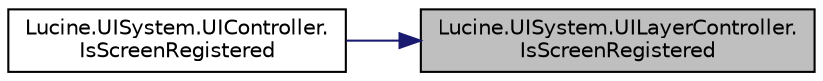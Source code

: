 digraph "Lucine.UISystem.UILayerController.IsScreenRegistered"
{
 // LATEX_PDF_SIZE
  edge [fontname="Helvetica",fontsize="10",labelfontname="Helvetica",labelfontsize="10"];
  node [fontname="Helvetica",fontsize="10",shape=record];
  rankdir="RL";
  Node1 [label="Lucine.UISystem.UILayerController.\lIsScreenRegistered",height=0.2,width=0.4,color="black", fillcolor="grey75", style="filled", fontcolor="black",tooltip="This function may be used to know if a screen is registred"];
  Node1 -> Node2 [dir="back",color="midnightblue",fontsize="10",style="solid",fontname="Helvetica"];
  Node2 [label="Lucine.UISystem.UIController.\lIsScreenRegistered",height=0.2,width=0.4,color="black", fillcolor="white", style="filled",URL="$class_lucine_1_1_u_i_system_1_1_u_i_controller.html#a2505e3c72d39f999f4835ea586bfb133",tooltip=" "];
}
